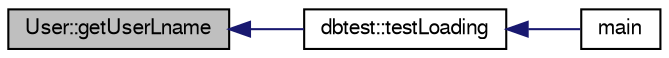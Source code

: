 digraph "User::getUserLname"
{
  edge [fontname="FreeSans",fontsize="10",labelfontname="FreeSans",labelfontsize="10"];
  node [fontname="FreeSans",fontsize="10",shape=record];
  rankdir="LR";
  Node975 [label="User::getUserLname",height=0.2,width=0.4,color="black", fillcolor="grey75", style="filled", fontcolor="black"];
  Node975 -> Node976 [dir="back",color="midnightblue",fontsize="10",style="solid",fontname="FreeSans"];
  Node976 [label="dbtest::testLoading",height=0.2,width=0.4,color="black", fillcolor="white", style="filled",URL="$classdbtest.html#a6f98d82a2c8e2b9040848763504ddae1"];
  Node976 -> Node977 [dir="back",color="midnightblue",fontsize="10",style="solid",fontname="FreeSans"];
  Node977 [label="main",height=0.2,width=0.4,color="black", fillcolor="white", style="filled",URL="$test_8cpp.html#ae66f6b31b5ad750f1fe042a706a4e3d4"];
}
